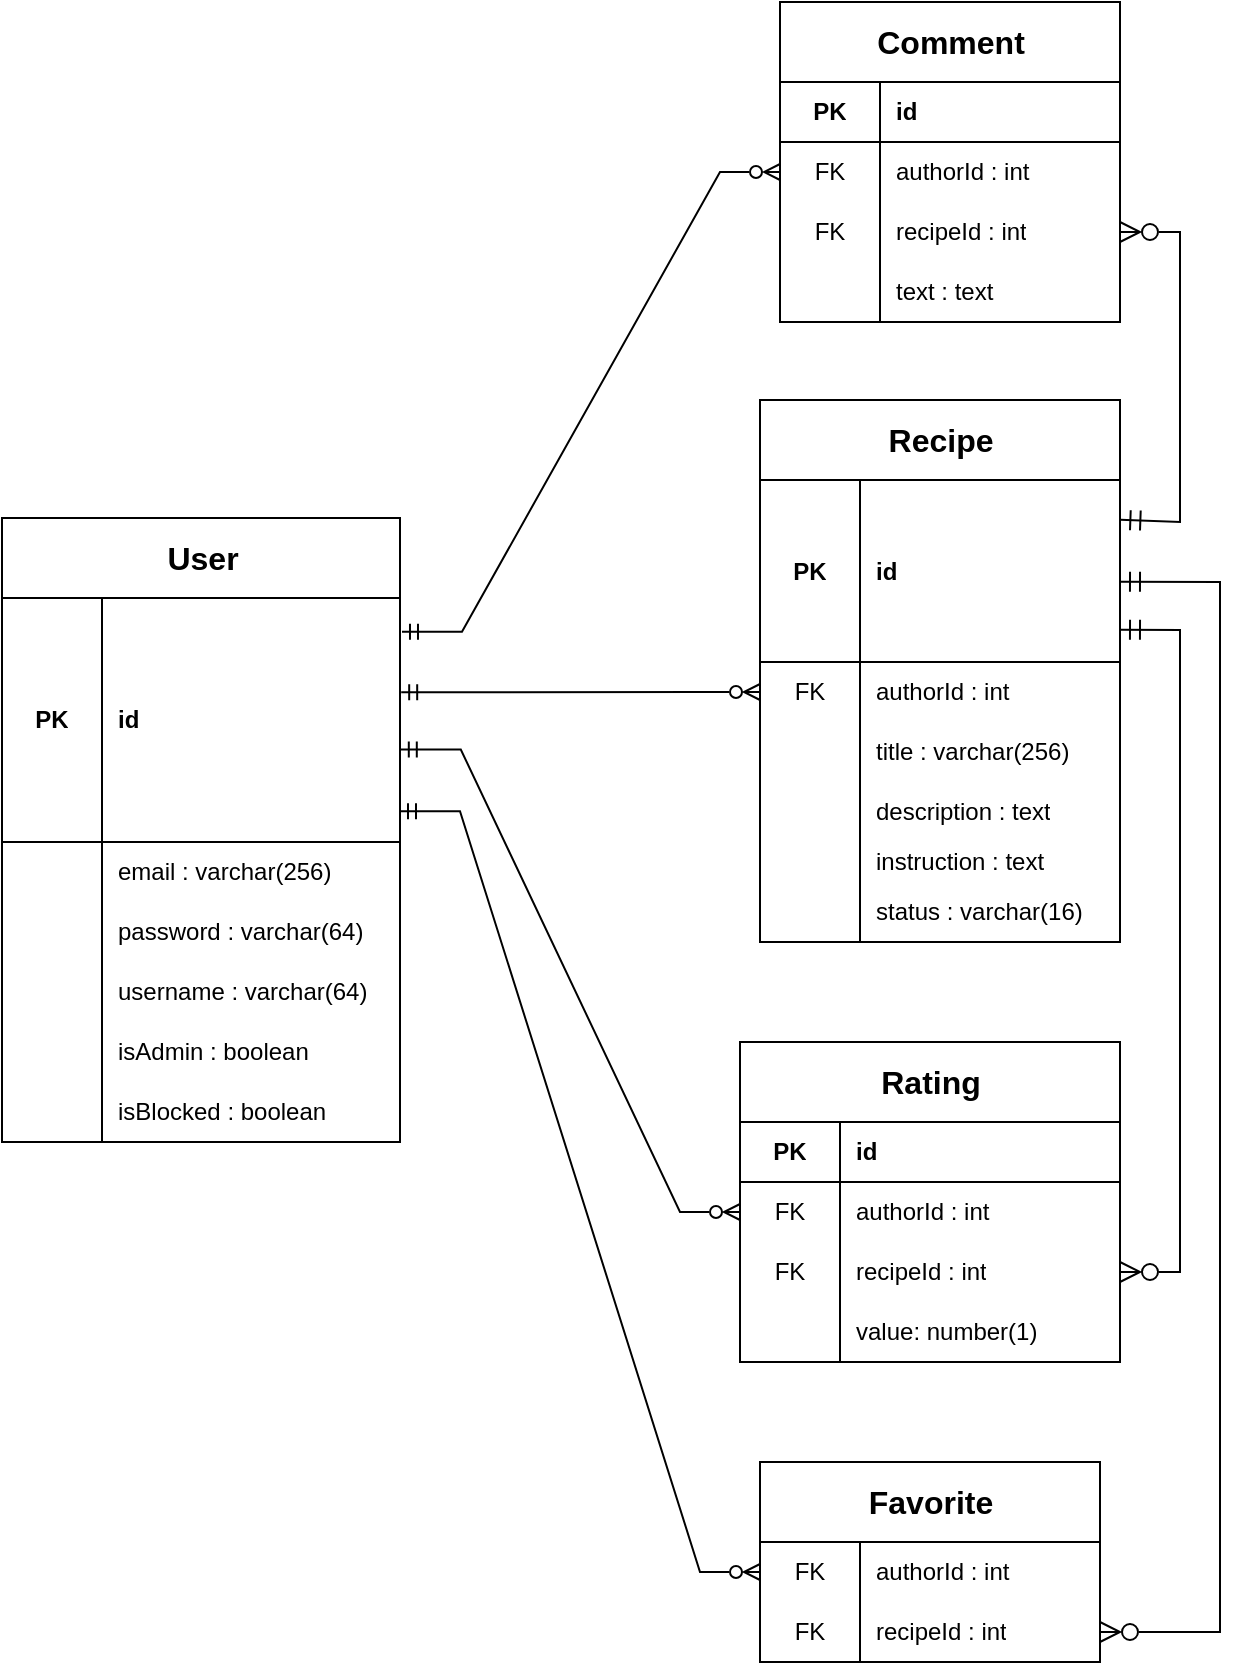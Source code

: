 <mxfile version="26.1.3">
  <diagram name="Страница — 1" id="_DSqrr9QV8Tku3tfvfb5">
    <mxGraphModel dx="1014" dy="1872" grid="1" gridSize="10" guides="1" tooltips="1" connect="1" arrows="1" fold="1" page="1" pageScale="1" pageWidth="827" pageHeight="1169" math="0" shadow="0">
      <root>
        <mxCell id="0" />
        <mxCell id="1" parent="0" />
        <mxCell id="32Xj-hZrUHEVmKvsgexR-1" value="User" style="shape=table;startSize=40;container=1;collapsible=1;childLayout=tableLayout;fixedRows=1;rowLines=0;fontStyle=1;align=center;resizeLast=1;html=1;fontSize=16;" parent="1" vertex="1">
          <mxGeometry x="41" y="68" width="199" height="312" as="geometry" />
        </mxCell>
        <mxCell id="32Xj-hZrUHEVmKvsgexR-2" value="" style="shape=tableRow;horizontal=0;startSize=0;swimlaneHead=0;swimlaneBody=0;fillColor=none;collapsible=0;dropTarget=0;points=[[0,0.5],[1,0.5]];portConstraint=eastwest;top=0;left=0;right=0;bottom=1;" parent="32Xj-hZrUHEVmKvsgexR-1" vertex="1">
          <mxGeometry y="40" width="199" height="122" as="geometry" />
        </mxCell>
        <mxCell id="32Xj-hZrUHEVmKvsgexR-3" value="PK" style="shape=partialRectangle;connectable=0;fillColor=none;top=0;left=0;bottom=0;right=0;fontStyle=1;overflow=hidden;whiteSpace=wrap;html=1;" parent="32Xj-hZrUHEVmKvsgexR-2" vertex="1">
          <mxGeometry width="50" height="122" as="geometry">
            <mxRectangle width="50" height="122" as="alternateBounds" />
          </mxGeometry>
        </mxCell>
        <mxCell id="32Xj-hZrUHEVmKvsgexR-4" value="id" style="shape=partialRectangle;connectable=0;fillColor=none;top=0;left=0;bottom=0;right=0;align=left;spacingLeft=6;fontStyle=1;overflow=hidden;whiteSpace=wrap;html=1;" parent="32Xj-hZrUHEVmKvsgexR-2" vertex="1">
          <mxGeometry x="50" width="149" height="122" as="geometry">
            <mxRectangle width="149" height="122" as="alternateBounds" />
          </mxGeometry>
        </mxCell>
        <mxCell id="32Xj-hZrUHEVmKvsgexR-5" value="" style="shape=tableRow;horizontal=0;startSize=0;swimlaneHead=0;swimlaneBody=0;fillColor=none;collapsible=0;dropTarget=0;points=[[0,0.5],[1,0.5]];portConstraint=eastwest;top=0;left=0;right=0;bottom=0;" parent="32Xj-hZrUHEVmKvsgexR-1" vertex="1">
          <mxGeometry y="162" width="199" height="30" as="geometry" />
        </mxCell>
        <mxCell id="32Xj-hZrUHEVmKvsgexR-6" value="" style="shape=partialRectangle;connectable=0;fillColor=none;top=0;left=0;bottom=0;right=0;editable=1;overflow=hidden;whiteSpace=wrap;html=1;" parent="32Xj-hZrUHEVmKvsgexR-5" vertex="1">
          <mxGeometry width="50" height="30" as="geometry">
            <mxRectangle width="50" height="30" as="alternateBounds" />
          </mxGeometry>
        </mxCell>
        <mxCell id="32Xj-hZrUHEVmKvsgexR-7" value="email : varchar(256)" style="shape=partialRectangle;connectable=0;fillColor=none;top=0;left=0;bottom=0;right=0;align=left;spacingLeft=6;overflow=hidden;whiteSpace=wrap;html=1;" parent="32Xj-hZrUHEVmKvsgexR-5" vertex="1">
          <mxGeometry x="50" width="149" height="30" as="geometry">
            <mxRectangle width="149" height="30" as="alternateBounds" />
          </mxGeometry>
        </mxCell>
        <mxCell id="32Xj-hZrUHEVmKvsgexR-8" value="" style="shape=tableRow;horizontal=0;startSize=0;swimlaneHead=0;swimlaneBody=0;fillColor=none;collapsible=0;dropTarget=0;points=[[0,0.5],[1,0.5]];portConstraint=eastwest;top=0;left=0;right=0;bottom=0;" parent="32Xj-hZrUHEVmKvsgexR-1" vertex="1">
          <mxGeometry y="192" width="199" height="30" as="geometry" />
        </mxCell>
        <mxCell id="32Xj-hZrUHEVmKvsgexR-9" value="" style="shape=partialRectangle;connectable=0;fillColor=none;top=0;left=0;bottom=0;right=0;editable=1;overflow=hidden;whiteSpace=wrap;html=1;" parent="32Xj-hZrUHEVmKvsgexR-8" vertex="1">
          <mxGeometry width="50" height="30" as="geometry">
            <mxRectangle width="50" height="30" as="alternateBounds" />
          </mxGeometry>
        </mxCell>
        <mxCell id="32Xj-hZrUHEVmKvsgexR-10" value="password : varchar(64)" style="shape=partialRectangle;connectable=0;fillColor=none;top=0;left=0;bottom=0;right=0;align=left;spacingLeft=6;overflow=hidden;whiteSpace=wrap;html=1;" parent="32Xj-hZrUHEVmKvsgexR-8" vertex="1">
          <mxGeometry x="50" width="149" height="30" as="geometry">
            <mxRectangle width="149" height="30" as="alternateBounds" />
          </mxGeometry>
        </mxCell>
        <mxCell id="KiPtW-8cEFXROFm8Dks_-1" style="shape=tableRow;horizontal=0;startSize=0;swimlaneHead=0;swimlaneBody=0;fillColor=none;collapsible=0;dropTarget=0;points=[[0,0.5],[1,0.5]];portConstraint=eastwest;top=0;left=0;right=0;bottom=0;" vertex="1" parent="32Xj-hZrUHEVmKvsgexR-1">
          <mxGeometry y="222" width="199" height="30" as="geometry" />
        </mxCell>
        <mxCell id="KiPtW-8cEFXROFm8Dks_-2" style="shape=partialRectangle;connectable=0;fillColor=none;top=0;left=0;bottom=0;right=0;editable=1;overflow=hidden;whiteSpace=wrap;html=1;" vertex="1" parent="KiPtW-8cEFXROFm8Dks_-1">
          <mxGeometry width="50" height="30" as="geometry">
            <mxRectangle width="50" height="30" as="alternateBounds" />
          </mxGeometry>
        </mxCell>
        <mxCell id="KiPtW-8cEFXROFm8Dks_-3" value="username : varchar(64)" style="shape=partialRectangle;connectable=0;fillColor=none;top=0;left=0;bottom=0;right=0;align=left;spacingLeft=6;overflow=hidden;whiteSpace=wrap;html=1;" vertex="1" parent="KiPtW-8cEFXROFm8Dks_-1">
          <mxGeometry x="50" width="149" height="30" as="geometry">
            <mxRectangle width="149" height="30" as="alternateBounds" />
          </mxGeometry>
        </mxCell>
        <mxCell id="32Xj-hZrUHEVmKvsgexR-11" value="" style="shape=tableRow;horizontal=0;startSize=0;swimlaneHead=0;swimlaneBody=0;fillColor=none;collapsible=0;dropTarget=0;points=[[0,0.5],[1,0.5]];portConstraint=eastwest;top=0;left=0;right=0;bottom=0;" parent="32Xj-hZrUHEVmKvsgexR-1" vertex="1">
          <mxGeometry y="252" width="199" height="30" as="geometry" />
        </mxCell>
        <mxCell id="32Xj-hZrUHEVmKvsgexR-12" value="" style="shape=partialRectangle;connectable=0;fillColor=none;top=0;left=0;bottom=0;right=0;editable=1;overflow=hidden;whiteSpace=wrap;html=1;" parent="32Xj-hZrUHEVmKvsgexR-11" vertex="1">
          <mxGeometry width="50" height="30" as="geometry">
            <mxRectangle width="50" height="30" as="alternateBounds" />
          </mxGeometry>
        </mxCell>
        <mxCell id="32Xj-hZrUHEVmKvsgexR-13" value="isAdmin : boolean" style="shape=partialRectangle;connectable=0;fillColor=none;top=0;left=0;bottom=0;right=0;align=left;spacingLeft=6;overflow=hidden;whiteSpace=wrap;html=1;" parent="32Xj-hZrUHEVmKvsgexR-11" vertex="1">
          <mxGeometry x="50" width="149" height="30" as="geometry">
            <mxRectangle width="149" height="30" as="alternateBounds" />
          </mxGeometry>
        </mxCell>
        <mxCell id="32Xj-hZrUHEVmKvsgexR-146" style="shape=tableRow;horizontal=0;startSize=0;swimlaneHead=0;swimlaneBody=0;fillColor=none;collapsible=0;dropTarget=0;points=[[0,0.5],[1,0.5]];portConstraint=eastwest;top=0;left=0;right=0;bottom=0;" parent="32Xj-hZrUHEVmKvsgexR-1" vertex="1">
          <mxGeometry y="282" width="199" height="30" as="geometry" />
        </mxCell>
        <mxCell id="32Xj-hZrUHEVmKvsgexR-147" style="shape=partialRectangle;connectable=0;fillColor=none;top=0;left=0;bottom=0;right=0;editable=1;overflow=hidden;whiteSpace=wrap;html=1;" parent="32Xj-hZrUHEVmKvsgexR-146" vertex="1">
          <mxGeometry width="50" height="30" as="geometry">
            <mxRectangle width="50" height="30" as="alternateBounds" />
          </mxGeometry>
        </mxCell>
        <mxCell id="32Xj-hZrUHEVmKvsgexR-148" value="isBlocked : boolean" style="shape=partialRectangle;connectable=0;fillColor=none;top=0;left=0;bottom=0;right=0;align=left;spacingLeft=6;overflow=hidden;whiteSpace=wrap;html=1;" parent="32Xj-hZrUHEVmKvsgexR-146" vertex="1">
          <mxGeometry x="50" width="149" height="30" as="geometry">
            <mxRectangle width="149" height="30" as="alternateBounds" />
          </mxGeometry>
        </mxCell>
        <mxCell id="32Xj-hZrUHEVmKvsgexR-27" value="Recipe" style="shape=table;startSize=40;container=1;collapsible=1;childLayout=tableLayout;fixedRows=1;rowLines=0;fontStyle=1;align=center;resizeLast=1;html=1;fontSize=16;" parent="1" vertex="1">
          <mxGeometry x="420" y="9" width="180" height="271" as="geometry">
            <mxRectangle x="350" y="40" width="90" height="40" as="alternateBounds" />
          </mxGeometry>
        </mxCell>
        <mxCell id="32Xj-hZrUHEVmKvsgexR-28" value="" style="shape=tableRow;horizontal=0;startSize=0;swimlaneHead=0;swimlaneBody=0;fillColor=none;collapsible=0;dropTarget=0;points=[[0,0.5],[1,0.5]];portConstraint=eastwest;top=0;left=0;right=0;bottom=1;" parent="32Xj-hZrUHEVmKvsgexR-27" vertex="1">
          <mxGeometry y="40" width="180" height="91" as="geometry" />
        </mxCell>
        <mxCell id="32Xj-hZrUHEVmKvsgexR-29" value="PK" style="shape=partialRectangle;connectable=0;fillColor=none;top=0;left=0;bottom=0;right=0;fontStyle=1;overflow=hidden;whiteSpace=wrap;html=1;" parent="32Xj-hZrUHEVmKvsgexR-28" vertex="1">
          <mxGeometry width="50" height="91" as="geometry">
            <mxRectangle width="50" height="91" as="alternateBounds" />
          </mxGeometry>
        </mxCell>
        <mxCell id="32Xj-hZrUHEVmKvsgexR-30" value="id" style="shape=partialRectangle;connectable=0;fillColor=none;top=0;left=0;bottom=0;right=0;align=left;spacingLeft=6;fontStyle=1;overflow=hidden;whiteSpace=wrap;html=1;" parent="32Xj-hZrUHEVmKvsgexR-28" vertex="1">
          <mxGeometry x="50" width="130" height="91" as="geometry">
            <mxRectangle width="130" height="91" as="alternateBounds" />
          </mxGeometry>
        </mxCell>
        <mxCell id="32Xj-hZrUHEVmKvsgexR-56" style="shape=tableRow;horizontal=0;startSize=0;swimlaneHead=0;swimlaneBody=0;fillColor=none;collapsible=0;dropTarget=0;points=[[0,0.5],[1,0.5]];portConstraint=eastwest;top=0;left=0;right=0;bottom=0;" parent="32Xj-hZrUHEVmKvsgexR-27" vertex="1">
          <mxGeometry y="131" width="180" height="30" as="geometry" />
        </mxCell>
        <mxCell id="32Xj-hZrUHEVmKvsgexR-57" value="FK" style="shape=partialRectangle;connectable=0;fillColor=none;top=0;left=0;bottom=0;right=0;editable=1;overflow=hidden;whiteSpace=wrap;html=1;" parent="32Xj-hZrUHEVmKvsgexR-56" vertex="1">
          <mxGeometry width="50" height="30" as="geometry">
            <mxRectangle width="50" height="30" as="alternateBounds" />
          </mxGeometry>
        </mxCell>
        <mxCell id="32Xj-hZrUHEVmKvsgexR-58" value="authorId : int" style="shape=partialRectangle;connectable=0;fillColor=none;top=0;left=0;bottom=0;right=0;align=left;spacingLeft=6;overflow=hidden;whiteSpace=wrap;html=1;" parent="32Xj-hZrUHEVmKvsgexR-56" vertex="1">
          <mxGeometry x="50" width="130" height="30" as="geometry">
            <mxRectangle width="130" height="30" as="alternateBounds" />
          </mxGeometry>
        </mxCell>
        <mxCell id="32Xj-hZrUHEVmKvsgexR-31" value="" style="shape=tableRow;horizontal=0;startSize=0;swimlaneHead=0;swimlaneBody=0;fillColor=none;collapsible=0;dropTarget=0;points=[[0,0.5],[1,0.5]];portConstraint=eastwest;top=0;left=0;right=0;bottom=0;" parent="32Xj-hZrUHEVmKvsgexR-27" vertex="1">
          <mxGeometry y="161" width="180" height="30" as="geometry" />
        </mxCell>
        <mxCell id="32Xj-hZrUHEVmKvsgexR-32" value="" style="shape=partialRectangle;connectable=0;fillColor=none;top=0;left=0;bottom=0;right=0;editable=1;overflow=hidden;whiteSpace=wrap;html=1;" parent="32Xj-hZrUHEVmKvsgexR-31" vertex="1">
          <mxGeometry width="50" height="30" as="geometry">
            <mxRectangle width="50" height="30" as="alternateBounds" />
          </mxGeometry>
        </mxCell>
        <mxCell id="32Xj-hZrUHEVmKvsgexR-33" value="title : varchar(256)" style="shape=partialRectangle;connectable=0;fillColor=none;top=0;left=0;bottom=0;right=0;align=left;spacingLeft=6;overflow=hidden;whiteSpace=wrap;html=1;" parent="32Xj-hZrUHEVmKvsgexR-31" vertex="1">
          <mxGeometry x="50" width="130" height="30" as="geometry">
            <mxRectangle width="130" height="30" as="alternateBounds" />
          </mxGeometry>
        </mxCell>
        <mxCell id="32Xj-hZrUHEVmKvsgexR-34" value="" style="shape=tableRow;horizontal=0;startSize=0;swimlaneHead=0;swimlaneBody=0;fillColor=none;collapsible=0;dropTarget=0;points=[[0,0.5],[1,0.5]];portConstraint=eastwest;top=0;left=0;right=0;bottom=0;" parent="32Xj-hZrUHEVmKvsgexR-27" vertex="1">
          <mxGeometry y="191" width="180" height="30" as="geometry" />
        </mxCell>
        <mxCell id="32Xj-hZrUHEVmKvsgexR-35" value="" style="shape=partialRectangle;connectable=0;fillColor=none;top=0;left=0;bottom=0;right=0;editable=1;overflow=hidden;whiteSpace=wrap;html=1;" parent="32Xj-hZrUHEVmKvsgexR-34" vertex="1">
          <mxGeometry width="50" height="30" as="geometry">
            <mxRectangle width="50" height="30" as="alternateBounds" />
          </mxGeometry>
        </mxCell>
        <mxCell id="32Xj-hZrUHEVmKvsgexR-36" value="description : text" style="shape=partialRectangle;connectable=0;fillColor=none;top=0;left=0;bottom=0;right=0;align=left;spacingLeft=6;overflow=hidden;whiteSpace=wrap;html=1;" parent="32Xj-hZrUHEVmKvsgexR-34" vertex="1">
          <mxGeometry x="50" width="130" height="30" as="geometry">
            <mxRectangle width="130" height="30" as="alternateBounds" />
          </mxGeometry>
        </mxCell>
        <mxCell id="32Xj-hZrUHEVmKvsgexR-37" value="" style="shape=tableRow;horizontal=0;startSize=0;swimlaneHead=0;swimlaneBody=0;fillColor=none;collapsible=0;dropTarget=0;points=[[0,0.5],[1,0.5]];portConstraint=eastwest;top=0;left=0;right=0;bottom=0;" parent="32Xj-hZrUHEVmKvsgexR-27" vertex="1">
          <mxGeometry y="221" width="180" height="20" as="geometry" />
        </mxCell>
        <mxCell id="32Xj-hZrUHEVmKvsgexR-38" value="" style="shape=partialRectangle;connectable=0;fillColor=none;top=0;left=0;bottom=0;right=0;editable=1;overflow=hidden;whiteSpace=wrap;html=1;" parent="32Xj-hZrUHEVmKvsgexR-37" vertex="1">
          <mxGeometry width="50" height="20" as="geometry">
            <mxRectangle width="50" height="20" as="alternateBounds" />
          </mxGeometry>
        </mxCell>
        <mxCell id="32Xj-hZrUHEVmKvsgexR-39" value="instruction : text" style="shape=partialRectangle;connectable=0;fillColor=none;top=0;left=0;bottom=0;right=0;align=left;spacingLeft=6;overflow=hidden;whiteSpace=wrap;html=1;" parent="32Xj-hZrUHEVmKvsgexR-37" vertex="1">
          <mxGeometry x="50" width="130" height="20" as="geometry">
            <mxRectangle width="130" height="20" as="alternateBounds" />
          </mxGeometry>
        </mxCell>
        <mxCell id="32Xj-hZrUHEVmKvsgexR-61" style="shape=tableRow;horizontal=0;startSize=0;swimlaneHead=0;swimlaneBody=0;fillColor=none;collapsible=0;dropTarget=0;points=[[0,0.5],[1,0.5]];portConstraint=eastwest;top=0;left=0;right=0;bottom=0;" parent="32Xj-hZrUHEVmKvsgexR-27" vertex="1">
          <mxGeometry y="241" width="180" height="30" as="geometry" />
        </mxCell>
        <mxCell id="32Xj-hZrUHEVmKvsgexR-62" style="shape=partialRectangle;connectable=0;fillColor=none;top=0;left=0;bottom=0;right=0;editable=1;overflow=hidden;whiteSpace=wrap;html=1;" parent="32Xj-hZrUHEVmKvsgexR-61" vertex="1">
          <mxGeometry width="50" height="30" as="geometry">
            <mxRectangle width="50" height="30" as="alternateBounds" />
          </mxGeometry>
        </mxCell>
        <mxCell id="32Xj-hZrUHEVmKvsgexR-63" value="status : varchar(16)" style="shape=partialRectangle;connectable=0;fillColor=none;top=0;left=0;bottom=0;right=0;align=left;spacingLeft=6;overflow=hidden;whiteSpace=wrap;html=1;" parent="32Xj-hZrUHEVmKvsgexR-61" vertex="1">
          <mxGeometry x="50" width="130" height="30" as="geometry">
            <mxRectangle width="130" height="30" as="alternateBounds" />
          </mxGeometry>
        </mxCell>
        <mxCell id="32Xj-hZrUHEVmKvsgexR-60" value="" style="edgeStyle=entityRelationEdgeStyle;fontSize=12;html=1;endArrow=ERmandOne;startArrow=ERzeroToMany;rounded=0;exitX=0;exitY=0.5;exitDx=0;exitDy=0;entryX=1.003;entryY=0.386;entryDx=0;entryDy=0;startFill=0;endFill=0;entryPerimeter=0;" parent="1" source="32Xj-hZrUHEVmKvsgexR-56" target="32Xj-hZrUHEVmKvsgexR-2" edge="1">
          <mxGeometry width="100" height="100" relative="1" as="geometry">
            <mxPoint x="330" y="480" as="sourcePoint" />
            <mxPoint x="430" y="380" as="targetPoint" />
            <Array as="points">
              <mxPoint x="260" y="120" />
              <mxPoint x="250" y="120" />
            </Array>
          </mxGeometry>
        </mxCell>
        <mxCell id="32Xj-hZrUHEVmKvsgexR-64" value="Comment" style="shape=table;startSize=40;container=1;collapsible=1;childLayout=tableLayout;fixedRows=1;rowLines=0;fontStyle=1;align=center;resizeLast=1;html=1;fontSize=16;" parent="1" vertex="1">
          <mxGeometry x="430" y="-190" width="170" height="160" as="geometry">
            <mxRectangle x="350" y="40" width="90" height="40" as="alternateBounds" />
          </mxGeometry>
        </mxCell>
        <mxCell id="32Xj-hZrUHEVmKvsgexR-65" value="" style="shape=tableRow;horizontal=0;startSize=0;swimlaneHead=0;swimlaneBody=0;fillColor=none;collapsible=0;dropTarget=0;points=[[0,0.5],[1,0.5]];portConstraint=eastwest;top=0;left=0;right=0;bottom=1;" parent="32Xj-hZrUHEVmKvsgexR-64" vertex="1">
          <mxGeometry y="40" width="170" height="30" as="geometry" />
        </mxCell>
        <mxCell id="32Xj-hZrUHEVmKvsgexR-66" value="PK" style="shape=partialRectangle;connectable=0;fillColor=none;top=0;left=0;bottom=0;right=0;fontStyle=1;overflow=hidden;whiteSpace=wrap;html=1;" parent="32Xj-hZrUHEVmKvsgexR-65" vertex="1">
          <mxGeometry width="50" height="30" as="geometry">
            <mxRectangle width="50" height="30" as="alternateBounds" />
          </mxGeometry>
        </mxCell>
        <mxCell id="32Xj-hZrUHEVmKvsgexR-67" value="id" style="shape=partialRectangle;connectable=0;fillColor=none;top=0;left=0;bottom=0;right=0;align=left;spacingLeft=6;fontStyle=1;overflow=hidden;whiteSpace=wrap;html=1;" parent="32Xj-hZrUHEVmKvsgexR-65" vertex="1">
          <mxGeometry x="50" width="120" height="30" as="geometry">
            <mxRectangle width="120" height="30" as="alternateBounds" />
          </mxGeometry>
        </mxCell>
        <mxCell id="32Xj-hZrUHEVmKvsgexR-77" style="shape=tableRow;horizontal=0;startSize=0;swimlaneHead=0;swimlaneBody=0;fillColor=none;collapsible=0;dropTarget=0;points=[[0,0.5],[1,0.5]];portConstraint=eastwest;top=0;left=0;right=0;bottom=0;" parent="32Xj-hZrUHEVmKvsgexR-64" vertex="1">
          <mxGeometry y="70" width="170" height="30" as="geometry" />
        </mxCell>
        <mxCell id="32Xj-hZrUHEVmKvsgexR-78" value="FK" style="shape=partialRectangle;connectable=0;fillColor=none;top=0;left=0;bottom=0;right=0;editable=1;overflow=hidden;whiteSpace=wrap;html=1;" parent="32Xj-hZrUHEVmKvsgexR-77" vertex="1">
          <mxGeometry width="50" height="30" as="geometry">
            <mxRectangle width="50" height="30" as="alternateBounds" />
          </mxGeometry>
        </mxCell>
        <mxCell id="32Xj-hZrUHEVmKvsgexR-79" value="authorId : int" style="shape=partialRectangle;connectable=0;fillColor=none;top=0;left=0;bottom=0;right=0;align=left;spacingLeft=6;overflow=hidden;whiteSpace=wrap;html=1;" parent="32Xj-hZrUHEVmKvsgexR-77" vertex="1">
          <mxGeometry x="50" width="120" height="30" as="geometry">
            <mxRectangle width="120" height="30" as="alternateBounds" />
          </mxGeometry>
        </mxCell>
        <mxCell id="32Xj-hZrUHEVmKvsgexR-71" value="" style="shape=tableRow;horizontal=0;startSize=0;swimlaneHead=0;swimlaneBody=0;fillColor=none;collapsible=0;dropTarget=0;points=[[0,0.5],[1,0.5]];portConstraint=eastwest;top=0;left=0;right=0;bottom=0;" parent="32Xj-hZrUHEVmKvsgexR-64" vertex="1">
          <mxGeometry y="100" width="170" height="30" as="geometry" />
        </mxCell>
        <mxCell id="32Xj-hZrUHEVmKvsgexR-72" value="FK" style="shape=partialRectangle;connectable=0;fillColor=none;top=0;left=0;bottom=0;right=0;editable=1;overflow=hidden;whiteSpace=wrap;html=1;" parent="32Xj-hZrUHEVmKvsgexR-71" vertex="1">
          <mxGeometry width="50" height="30" as="geometry">
            <mxRectangle width="50" height="30" as="alternateBounds" />
          </mxGeometry>
        </mxCell>
        <mxCell id="32Xj-hZrUHEVmKvsgexR-73" value="recipeId : int" style="shape=partialRectangle;connectable=0;fillColor=none;top=0;left=0;bottom=0;right=0;align=left;spacingLeft=6;overflow=hidden;whiteSpace=wrap;html=1;" parent="32Xj-hZrUHEVmKvsgexR-71" vertex="1">
          <mxGeometry x="50" width="120" height="30" as="geometry">
            <mxRectangle width="120" height="30" as="alternateBounds" />
          </mxGeometry>
        </mxCell>
        <mxCell id="32Xj-hZrUHEVmKvsgexR-68" value="" style="shape=tableRow;horizontal=0;startSize=0;swimlaneHead=0;swimlaneBody=0;fillColor=none;collapsible=0;dropTarget=0;points=[[0,0.5],[1,0.5]];portConstraint=eastwest;top=0;left=0;right=0;bottom=0;" parent="32Xj-hZrUHEVmKvsgexR-64" vertex="1">
          <mxGeometry y="130" width="170" height="30" as="geometry" />
        </mxCell>
        <mxCell id="32Xj-hZrUHEVmKvsgexR-69" value="" style="shape=partialRectangle;connectable=0;fillColor=none;top=0;left=0;bottom=0;right=0;editable=1;overflow=hidden;whiteSpace=wrap;html=1;" parent="32Xj-hZrUHEVmKvsgexR-68" vertex="1">
          <mxGeometry width="50" height="30" as="geometry">
            <mxRectangle width="50" height="30" as="alternateBounds" />
          </mxGeometry>
        </mxCell>
        <mxCell id="32Xj-hZrUHEVmKvsgexR-70" value="text : text" style="shape=partialRectangle;connectable=0;fillColor=none;top=0;left=0;bottom=0;right=0;align=left;spacingLeft=6;overflow=hidden;whiteSpace=wrap;html=1;" parent="32Xj-hZrUHEVmKvsgexR-68" vertex="1">
          <mxGeometry x="50" width="120" height="30" as="geometry">
            <mxRectangle width="120" height="30" as="alternateBounds" />
          </mxGeometry>
        </mxCell>
        <mxCell id="32Xj-hZrUHEVmKvsgexR-83" value="" style="edgeStyle=entityRelationEdgeStyle;fontSize=12;html=1;endArrow=ERmandOne;startArrow=ERzeroToMany;rounded=0;exitX=0;exitY=0.5;exitDx=0;exitDy=0;entryX=1.005;entryY=0.138;entryDx=0;entryDy=0;startFill=0;endFill=0;entryPerimeter=0;" parent="1" source="32Xj-hZrUHEVmKvsgexR-77" target="32Xj-hZrUHEVmKvsgexR-2" edge="1">
          <mxGeometry width="100" height="100" relative="1" as="geometry">
            <mxPoint x="370" y="485" as="sourcePoint" />
            <mxPoint x="250" y="134" as="targetPoint" />
            <Array as="points">
              <mxPoint x="270" y="130" />
              <mxPoint x="260" y="130" />
            </Array>
          </mxGeometry>
        </mxCell>
        <mxCell id="32Xj-hZrUHEVmKvsgexR-85" value="Rating" style="shape=table;startSize=40;container=1;collapsible=1;childLayout=tableLayout;fixedRows=1;rowLines=0;fontStyle=1;align=center;resizeLast=1;html=1;fontSize=16;" parent="1" vertex="1">
          <mxGeometry x="410" y="330" width="190" height="160" as="geometry">
            <mxRectangle x="350" y="40" width="90" height="40" as="alternateBounds" />
          </mxGeometry>
        </mxCell>
        <mxCell id="32Xj-hZrUHEVmKvsgexR-86" value="" style="shape=tableRow;horizontal=0;startSize=0;swimlaneHead=0;swimlaneBody=0;fillColor=none;collapsible=0;dropTarget=0;points=[[0,0.5],[1,0.5]];portConstraint=eastwest;top=0;left=0;right=0;bottom=1;" parent="32Xj-hZrUHEVmKvsgexR-85" vertex="1">
          <mxGeometry y="40" width="190" height="30" as="geometry" />
        </mxCell>
        <mxCell id="32Xj-hZrUHEVmKvsgexR-87" value="PK" style="shape=partialRectangle;connectable=0;fillColor=none;top=0;left=0;bottom=0;right=0;fontStyle=1;overflow=hidden;whiteSpace=wrap;html=1;" parent="32Xj-hZrUHEVmKvsgexR-86" vertex="1">
          <mxGeometry width="50" height="30" as="geometry">
            <mxRectangle width="50" height="30" as="alternateBounds" />
          </mxGeometry>
        </mxCell>
        <mxCell id="32Xj-hZrUHEVmKvsgexR-88" value="id" style="shape=partialRectangle;connectable=0;fillColor=none;top=0;left=0;bottom=0;right=0;align=left;spacingLeft=6;fontStyle=1;overflow=hidden;whiteSpace=wrap;html=1;" parent="32Xj-hZrUHEVmKvsgexR-86" vertex="1">
          <mxGeometry x="50" width="140" height="30" as="geometry">
            <mxRectangle width="140" height="30" as="alternateBounds" />
          </mxGeometry>
        </mxCell>
        <mxCell id="32Xj-hZrUHEVmKvsgexR-89" style="shape=tableRow;horizontal=0;startSize=0;swimlaneHead=0;swimlaneBody=0;fillColor=none;collapsible=0;dropTarget=0;points=[[0,0.5],[1,0.5]];portConstraint=eastwest;top=0;left=0;right=0;bottom=0;" parent="32Xj-hZrUHEVmKvsgexR-85" vertex="1">
          <mxGeometry y="70" width="190" height="30" as="geometry" />
        </mxCell>
        <mxCell id="32Xj-hZrUHEVmKvsgexR-90" value="FK" style="shape=partialRectangle;connectable=0;fillColor=none;top=0;left=0;bottom=0;right=0;editable=1;overflow=hidden;whiteSpace=wrap;html=1;" parent="32Xj-hZrUHEVmKvsgexR-89" vertex="1">
          <mxGeometry width="50" height="30" as="geometry">
            <mxRectangle width="50" height="30" as="alternateBounds" />
          </mxGeometry>
        </mxCell>
        <mxCell id="32Xj-hZrUHEVmKvsgexR-91" value="authorId : int" style="shape=partialRectangle;connectable=0;fillColor=none;top=0;left=0;bottom=0;right=0;align=left;spacingLeft=6;overflow=hidden;whiteSpace=wrap;html=1;" parent="32Xj-hZrUHEVmKvsgexR-89" vertex="1">
          <mxGeometry x="50" width="140" height="30" as="geometry">
            <mxRectangle width="140" height="30" as="alternateBounds" />
          </mxGeometry>
        </mxCell>
        <mxCell id="32Xj-hZrUHEVmKvsgexR-92" value="" style="shape=tableRow;horizontal=0;startSize=0;swimlaneHead=0;swimlaneBody=0;fillColor=none;collapsible=0;dropTarget=0;points=[[0,0.5],[1,0.5]];portConstraint=eastwest;top=0;left=0;right=0;bottom=0;" parent="32Xj-hZrUHEVmKvsgexR-85" vertex="1">
          <mxGeometry y="100" width="190" height="30" as="geometry" />
        </mxCell>
        <mxCell id="32Xj-hZrUHEVmKvsgexR-93" value="FK" style="shape=partialRectangle;connectable=0;fillColor=none;top=0;left=0;bottom=0;right=0;editable=1;overflow=hidden;whiteSpace=wrap;html=1;" parent="32Xj-hZrUHEVmKvsgexR-92" vertex="1">
          <mxGeometry width="50" height="30" as="geometry">
            <mxRectangle width="50" height="30" as="alternateBounds" />
          </mxGeometry>
        </mxCell>
        <mxCell id="32Xj-hZrUHEVmKvsgexR-94" value="recipeId : int" style="shape=partialRectangle;connectable=0;fillColor=none;top=0;left=0;bottom=0;right=0;align=left;spacingLeft=6;overflow=hidden;whiteSpace=wrap;html=1;" parent="32Xj-hZrUHEVmKvsgexR-92" vertex="1">
          <mxGeometry x="50" width="140" height="30" as="geometry">
            <mxRectangle width="140" height="30" as="alternateBounds" />
          </mxGeometry>
        </mxCell>
        <mxCell id="32Xj-hZrUHEVmKvsgexR-95" value="" style="shape=tableRow;horizontal=0;startSize=0;swimlaneHead=0;swimlaneBody=0;fillColor=none;collapsible=0;dropTarget=0;points=[[0,0.5],[1,0.5]];portConstraint=eastwest;top=0;left=0;right=0;bottom=0;" parent="32Xj-hZrUHEVmKvsgexR-85" vertex="1">
          <mxGeometry y="130" width="190" height="30" as="geometry" />
        </mxCell>
        <mxCell id="32Xj-hZrUHEVmKvsgexR-96" value="" style="shape=partialRectangle;connectable=0;fillColor=none;top=0;left=0;bottom=0;right=0;editable=1;overflow=hidden;whiteSpace=wrap;html=1;" parent="32Xj-hZrUHEVmKvsgexR-95" vertex="1">
          <mxGeometry width="50" height="30" as="geometry">
            <mxRectangle width="50" height="30" as="alternateBounds" />
          </mxGeometry>
        </mxCell>
        <mxCell id="32Xj-hZrUHEVmKvsgexR-97" value="value: number(1)" style="shape=partialRectangle;connectable=0;fillColor=none;top=0;left=0;bottom=0;right=0;align=left;spacingLeft=6;overflow=hidden;whiteSpace=wrap;html=1;" parent="32Xj-hZrUHEVmKvsgexR-95" vertex="1">
          <mxGeometry x="50" width="140" height="30" as="geometry">
            <mxRectangle width="140" height="30" as="alternateBounds" />
          </mxGeometry>
        </mxCell>
        <mxCell id="32Xj-hZrUHEVmKvsgexR-98" value="" style="edgeStyle=entityRelationEdgeStyle;fontSize=12;html=1;endArrow=ERmandOne;startArrow=ERzeroToMany;rounded=0;exitX=0;exitY=0.5;exitDx=0;exitDy=0;entryX=1.002;entryY=0.621;entryDx=0;entryDy=0;startFill=0;endFill=0;entryPerimeter=0;" parent="1" source="32Xj-hZrUHEVmKvsgexR-89" target="32Xj-hZrUHEVmKvsgexR-2" edge="1">
          <mxGeometry width="100" height="100" relative="1" as="geometry">
            <mxPoint x="310" y="255" as="sourcePoint" />
            <mxPoint x="250" y="164" as="targetPoint" />
            <Array as="points">
              <mxPoint x="270" y="130" />
              <mxPoint x="260" y="130" />
            </Array>
          </mxGeometry>
        </mxCell>
        <mxCell id="32Xj-hZrUHEVmKvsgexR-130" value="Favorite" style="shape=table;startSize=40;container=1;collapsible=1;childLayout=tableLayout;fixedRows=1;rowLines=0;fontStyle=1;align=center;resizeLast=1;html=1;fontSize=16;" parent="1" vertex="1">
          <mxGeometry x="420" y="540" width="170" height="100" as="geometry">
            <mxRectangle x="350" y="40" width="90" height="40" as="alternateBounds" />
          </mxGeometry>
        </mxCell>
        <mxCell id="32Xj-hZrUHEVmKvsgexR-134" style="shape=tableRow;horizontal=0;startSize=0;swimlaneHead=0;swimlaneBody=0;fillColor=none;collapsible=0;dropTarget=0;points=[[0,0.5],[1,0.5]];portConstraint=eastwest;top=0;left=0;right=0;bottom=0;" parent="32Xj-hZrUHEVmKvsgexR-130" vertex="1">
          <mxGeometry y="40" width="170" height="30" as="geometry" />
        </mxCell>
        <mxCell id="32Xj-hZrUHEVmKvsgexR-135" value="FK" style="shape=partialRectangle;connectable=0;fillColor=none;top=0;left=0;bottom=0;right=0;editable=1;overflow=hidden;whiteSpace=wrap;html=1;" parent="32Xj-hZrUHEVmKvsgexR-134" vertex="1">
          <mxGeometry width="50" height="30" as="geometry">
            <mxRectangle width="50" height="30" as="alternateBounds" />
          </mxGeometry>
        </mxCell>
        <mxCell id="32Xj-hZrUHEVmKvsgexR-136" value="authorId : int" style="shape=partialRectangle;connectable=0;fillColor=none;top=0;left=0;bottom=0;right=0;align=left;spacingLeft=6;overflow=hidden;whiteSpace=wrap;html=1;" parent="32Xj-hZrUHEVmKvsgexR-134" vertex="1">
          <mxGeometry x="50" width="120" height="30" as="geometry">
            <mxRectangle width="120" height="30" as="alternateBounds" />
          </mxGeometry>
        </mxCell>
        <mxCell id="32Xj-hZrUHEVmKvsgexR-137" value="" style="shape=tableRow;horizontal=0;startSize=0;swimlaneHead=0;swimlaneBody=0;fillColor=none;collapsible=0;dropTarget=0;points=[[0,0.5],[1,0.5]];portConstraint=eastwest;top=0;left=0;right=0;bottom=0;" parent="32Xj-hZrUHEVmKvsgexR-130" vertex="1">
          <mxGeometry y="70" width="170" height="30" as="geometry" />
        </mxCell>
        <mxCell id="32Xj-hZrUHEVmKvsgexR-138" value="FK" style="shape=partialRectangle;connectable=0;fillColor=none;top=0;left=0;bottom=0;right=0;editable=1;overflow=hidden;whiteSpace=wrap;html=1;" parent="32Xj-hZrUHEVmKvsgexR-137" vertex="1">
          <mxGeometry width="50" height="30" as="geometry">
            <mxRectangle width="50" height="30" as="alternateBounds" />
          </mxGeometry>
        </mxCell>
        <mxCell id="32Xj-hZrUHEVmKvsgexR-139" value="recipeId : int" style="shape=partialRectangle;connectable=0;fillColor=none;top=0;left=0;bottom=0;right=0;align=left;spacingLeft=6;overflow=hidden;whiteSpace=wrap;html=1;" parent="32Xj-hZrUHEVmKvsgexR-137" vertex="1">
          <mxGeometry x="50" width="120" height="30" as="geometry">
            <mxRectangle width="120" height="30" as="alternateBounds" />
          </mxGeometry>
        </mxCell>
        <mxCell id="32Xj-hZrUHEVmKvsgexR-102" value="" style="endArrow=ERmandOne;startArrow=ERzeroToMany;endFill=0;startFill=0;html=1;verticalAlign=bottom;labelBackgroundColor=none;strokeWidth=1;startSize=8;endSize=8;rounded=0;exitX=1;exitY=0.5;exitDx=0;exitDy=0;entryX=1;entryY=0.823;entryDx=0;entryDy=0;entryPerimeter=0;" parent="1" source="32Xj-hZrUHEVmKvsgexR-92" target="32Xj-hZrUHEVmKvsgexR-28" edge="1">
          <mxGeometry width="160" relative="1" as="geometry">
            <mxPoint x="740" y="429" as="sourcePoint" />
            <mxPoint x="600" y="52" as="targetPoint" />
            <Array as="points">
              <mxPoint x="630" y="445" />
              <mxPoint x="630" y="124" />
            </Array>
          </mxGeometry>
        </mxCell>
        <mxCell id="32Xj-hZrUHEVmKvsgexR-143" value="" style="edgeStyle=entityRelationEdgeStyle;fontSize=12;html=1;endArrow=ERmandOne;startArrow=ERzeroToMany;rounded=0;exitX=0;exitY=0.5;exitDx=0;exitDy=0;entryX=1;entryY=0.874;entryDx=0;entryDy=0;startFill=0;endFill=0;entryPerimeter=0;" parent="1" source="32Xj-hZrUHEVmKvsgexR-134" target="32Xj-hZrUHEVmKvsgexR-2" edge="1">
          <mxGeometry width="100" height="100" relative="1" as="geometry">
            <mxPoint x="430" y="455" as="sourcePoint" />
            <mxPoint x="250" y="194" as="targetPoint" />
            <Array as="points">
              <mxPoint x="280" y="140" />
              <mxPoint x="360" y="350" />
              <mxPoint x="270" y="140" />
            </Array>
          </mxGeometry>
        </mxCell>
        <mxCell id="32Xj-hZrUHEVmKvsgexR-144" value="" style="endArrow=ERmandOne;startArrow=ERzeroToMany;endFill=0;startFill=0;html=1;verticalAlign=bottom;labelBackgroundColor=none;strokeWidth=1;startSize=8;endSize=8;rounded=0;exitX=1;exitY=0.5;exitDx=0;exitDy=0;entryX=1;entryY=0.559;entryDx=0;entryDy=0;entryPerimeter=0;" parent="1" source="32Xj-hZrUHEVmKvsgexR-137" target="32Xj-hZrUHEVmKvsgexR-28" edge="1">
          <mxGeometry width="160" relative="1" as="geometry">
            <mxPoint x="610" y="485" as="sourcePoint" />
            <mxPoint x="610" y="165" as="targetPoint" />
            <Array as="points">
              <mxPoint x="650" y="625" />
              <mxPoint x="650" y="400" />
              <mxPoint x="650" y="100" />
            </Array>
          </mxGeometry>
        </mxCell>
        <mxCell id="32Xj-hZrUHEVmKvsgexR-145" value="" style="endArrow=ERmandOne;startArrow=ERzeroToMany;endFill=0;startFill=0;html=1;verticalAlign=bottom;labelBackgroundColor=none;strokeWidth=1;startSize=8;endSize=8;rounded=0;exitX=1;exitY=0.5;exitDx=0;exitDy=0;entryX=1.001;entryY=0.219;entryDx=0;entryDy=0;entryPerimeter=0;" parent="1" source="32Xj-hZrUHEVmKvsgexR-71" target="32Xj-hZrUHEVmKvsgexR-28" edge="1">
          <mxGeometry width="160" relative="1" as="geometry">
            <mxPoint x="610" y="485" as="sourcePoint" />
            <mxPoint x="610" y="164" as="targetPoint" />
            <Array as="points">
              <mxPoint x="630" y="-75" />
              <mxPoint x="630" y="70" />
            </Array>
          </mxGeometry>
        </mxCell>
      </root>
    </mxGraphModel>
  </diagram>
</mxfile>
